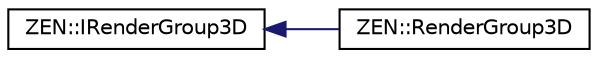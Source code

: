 digraph "Graphical Class Hierarchy"
{
 // LATEX_PDF_SIZE
  edge [fontname="Helvetica",fontsize="10",labelfontname="Helvetica",labelfontsize="10"];
  node [fontname="Helvetica",fontsize="10",shape=record];
  rankdir="LR";
  Node0 [label="ZEN::IRenderGroup3D",height=0.2,width=0.4,color="black", fillcolor="white", style="filled",URL="$structZEN_1_1IRenderGroup3D.html",tooltip=" "];
  Node0 -> Node1 [dir="back",color="midnightblue",fontsize="10",style="solid",fontname="Helvetica"];
  Node1 [label="ZEN::RenderGroup3D",height=0.2,width=0.4,color="black", fillcolor="white", style="filled",URL="$structZEN_1_1RenderGroup3D.html",tooltip=" "];
}
